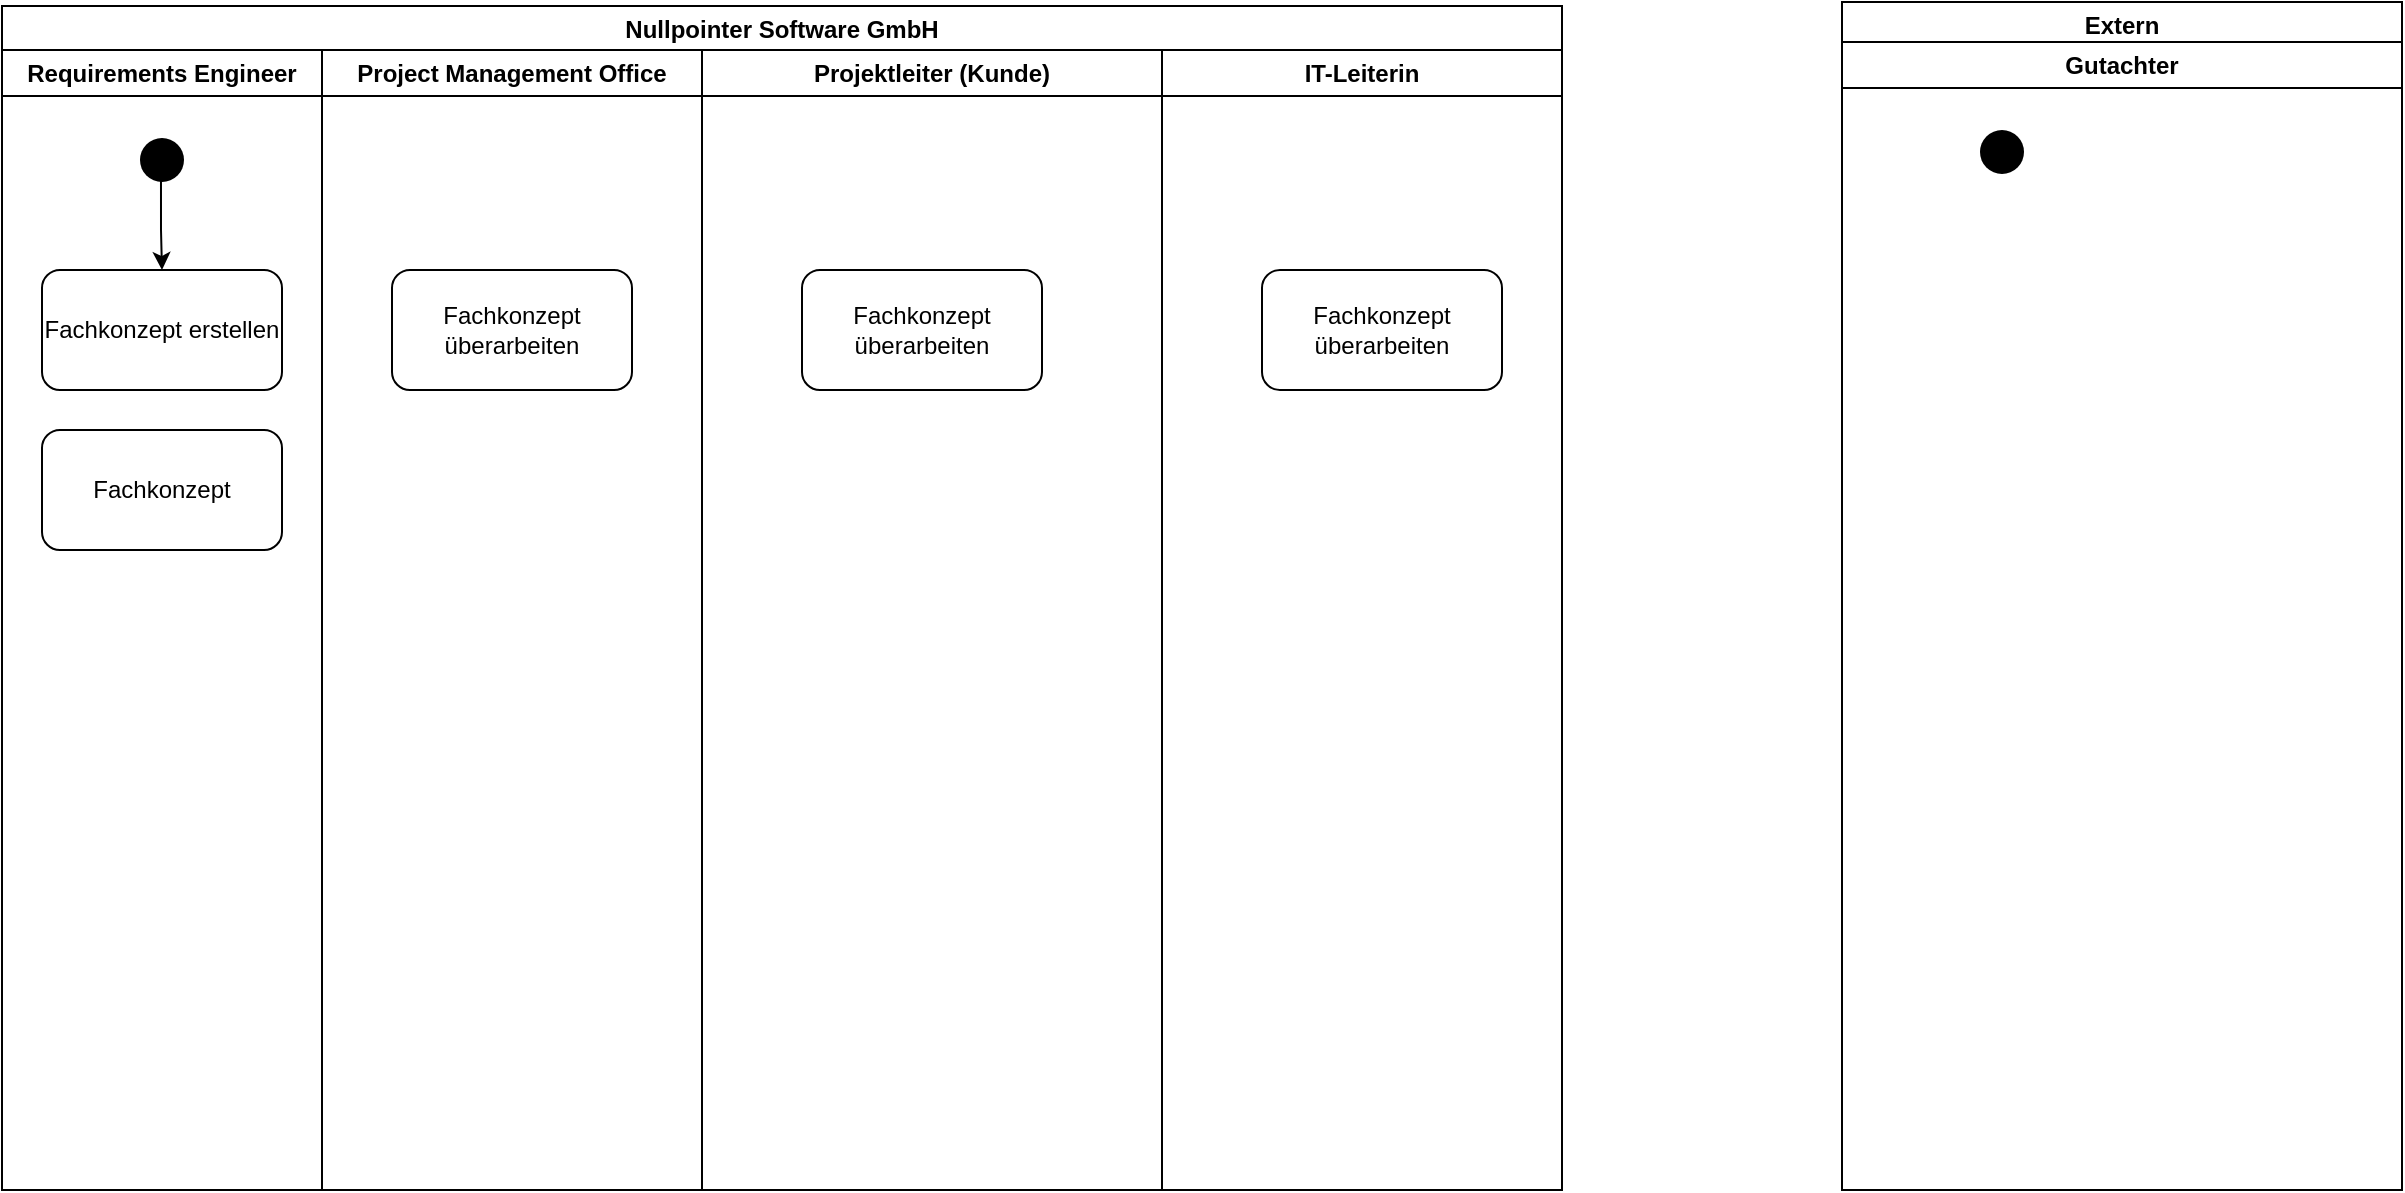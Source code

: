 <mxfile version="26.2.10">
  <diagram name="Page-1" id="e7e014a7-5840-1c2e-5031-d8a46d1fe8dd">
    <mxGraphModel dx="1428" dy="751" grid="1" gridSize="10" guides="1" tooltips="1" connect="1" arrows="1" fold="1" page="1" pageScale="1" pageWidth="1169" pageHeight="826" background="none" math="0" shadow="0">
      <root>
        <mxCell id="0" />
        <mxCell id="1" parent="0" />
        <mxCell id="2" value="Nullpointer Software GmbH" style="swimlane;whiteSpace=wrap" parent="1" vertex="1">
          <mxGeometry x="150" y="130" width="780" height="592" as="geometry" />
        </mxCell>
        <mxCell id="3" value="Requirements Engineer" style="swimlane;whiteSpace=wrap" parent="2" vertex="1">
          <mxGeometry y="22" width="160" height="570" as="geometry" />
        </mxCell>
        <mxCell id="7nI64X__2j-Hu28zdMV8-50" value="" style="edgeStyle=orthogonalEdgeStyle;rounded=0;orthogonalLoop=1;jettySize=auto;html=1;exitX=0.483;exitY=0.733;exitDx=0;exitDy=0;exitPerimeter=0;" edge="1" parent="3" source="5" target="7nI64X__2j-Hu28zdMV8-49">
          <mxGeometry relative="1" as="geometry" />
        </mxCell>
        <mxCell id="5" value="" style="ellipse;shape=startState;fillColor=#000000;strokeColor=none;" parent="3" vertex="1">
          <mxGeometry x="65" y="40" width="30" height="30" as="geometry" />
        </mxCell>
        <mxCell id="7nI64X__2j-Hu28zdMV8-49" value="Fachkonzept erstellen" style="rounded=1;whiteSpace=wrap;html=1;" vertex="1" parent="3">
          <mxGeometry x="20" y="110" width="120" height="60" as="geometry" />
        </mxCell>
        <mxCell id="7nI64X__2j-Hu28zdMV8-51" value="Fachkonzept" style="rounded=1;whiteSpace=wrap;html=1;" vertex="1" parent="3">
          <mxGeometry x="20" y="190" width="120" height="60" as="geometry" />
        </mxCell>
        <mxCell id="4" value="Project Management Office" style="swimlane;whiteSpace=wrap" parent="2" vertex="1">
          <mxGeometry x="160" y="22" width="190" height="570" as="geometry" />
        </mxCell>
        <mxCell id="7nI64X__2j-Hu28zdMV8-52" value="Fachkonzept überarbeiten" style="rounded=1;whiteSpace=wrap;html=1;" vertex="1" parent="4">
          <mxGeometry x="35" y="110" width="120" height="60" as="geometry" />
        </mxCell>
        <mxCell id="7nI64X__2j-Hu28zdMV8-53" value="Projektleiter (Kunde)" style="swimlane;whiteSpace=wrap;startSize=23;" vertex="1" parent="2">
          <mxGeometry x="350" y="22" width="230" height="570" as="geometry" />
        </mxCell>
        <mxCell id="7nI64X__2j-Hu28zdMV8-54" value="Fachkonzept überarbeiten" style="rounded=1;whiteSpace=wrap;html=1;" vertex="1" parent="7nI64X__2j-Hu28zdMV8-53">
          <mxGeometry x="50" y="110" width="120" height="60" as="geometry" />
        </mxCell>
        <mxCell id="7nI64X__2j-Hu28zdMV8-55" value="IT-Leiterin" style="swimlane;whiteSpace=wrap;startSize=23;" vertex="1" parent="2">
          <mxGeometry x="580" y="22" width="200" height="570" as="geometry" />
        </mxCell>
        <mxCell id="7nI64X__2j-Hu28zdMV8-56" value="Fachkonzept überarbeiten" style="rounded=1;whiteSpace=wrap;html=1;" vertex="1" parent="7nI64X__2j-Hu28zdMV8-55">
          <mxGeometry x="50" y="110" width="120" height="60" as="geometry" />
        </mxCell>
        <mxCell id="7nI64X__2j-Hu28zdMV8-45" value="Extern" style="swimlane;whiteSpace=wrap" vertex="1" parent="1">
          <mxGeometry x="1070" y="128" width="280" height="594" as="geometry" />
        </mxCell>
        <mxCell id="7nI64X__2j-Hu28zdMV8-46" value="Gutachter" style="swimlane;whiteSpace=wrap" vertex="1" parent="7nI64X__2j-Hu28zdMV8-45">
          <mxGeometry y="20" width="280" height="574" as="geometry" />
        </mxCell>
        <mxCell id="7nI64X__2j-Hu28zdMV8-47" value="" style="ellipse;shape=startState;fillColor=#000000;strokeColor=none;" vertex="1" parent="7nI64X__2j-Hu28zdMV8-46">
          <mxGeometry x="65" y="40" width="30" height="30" as="geometry" />
        </mxCell>
      </root>
    </mxGraphModel>
  </diagram>
</mxfile>
